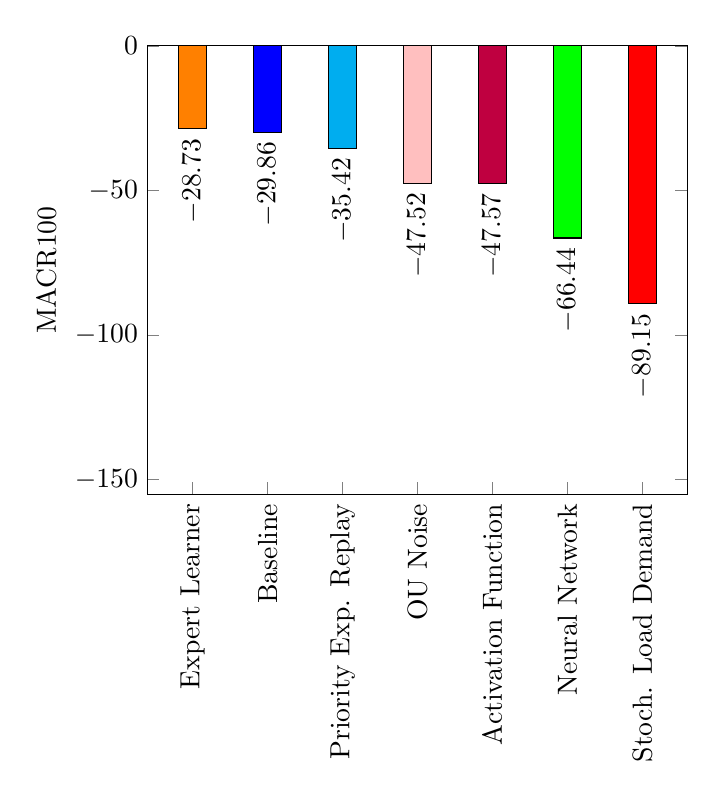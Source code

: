 \begin{tikzpicture}
	\begin{axis}[
	    ylabel={MACR100},
	    symbolic x coords={Expert Learner,, Baseline,, Priority Exp. Replay,, OU Noise,, Activation Function,, Neural Network,, Stoch. Load Demand},
	    xtick = {Baseline, Neural Network, Activation Function, OU Noise, Priority Exp. Replay, Expert Learner, Stoch. Load Demand},
	    xticklabel style={rotate=90},
	    nodes near coords,
	    nodes near coords align={vertical},
	    every node near coord/.append style={rotate=90, anchor=east},
	    ymin=-155, ymax=0
	    ]
	\addplot [ybar, fill=blue] coordinates {(Baseline, -29.86)};
	\addplot [ybar, fill=green] coordinates {(Neural Network, -66.44)};
	\addplot [ybar, fill=purple] coordinates {(Activation Function, -47.57)};
	\addplot [ybar, fill=pink] coordinates {(OU Noise, -47.52)};
	\addplot [ybar, fill=cyan] coordinates {(Priority Exp. Replay, -35.42)};
	\addplot [ybar, fill=orange] coordinates {(Expert Learner, -28.73)};
	\addplot [ybar, fill=red] coordinates {(Stoch. Load Demand, -89.15)};
	%\legend{Baseline, Neural Network, Activation Function, OU Noise, Priority Experience Replay, Expert Learner, Stochastic Load Demand};
	\end{axis}
\end{tikzpicture}